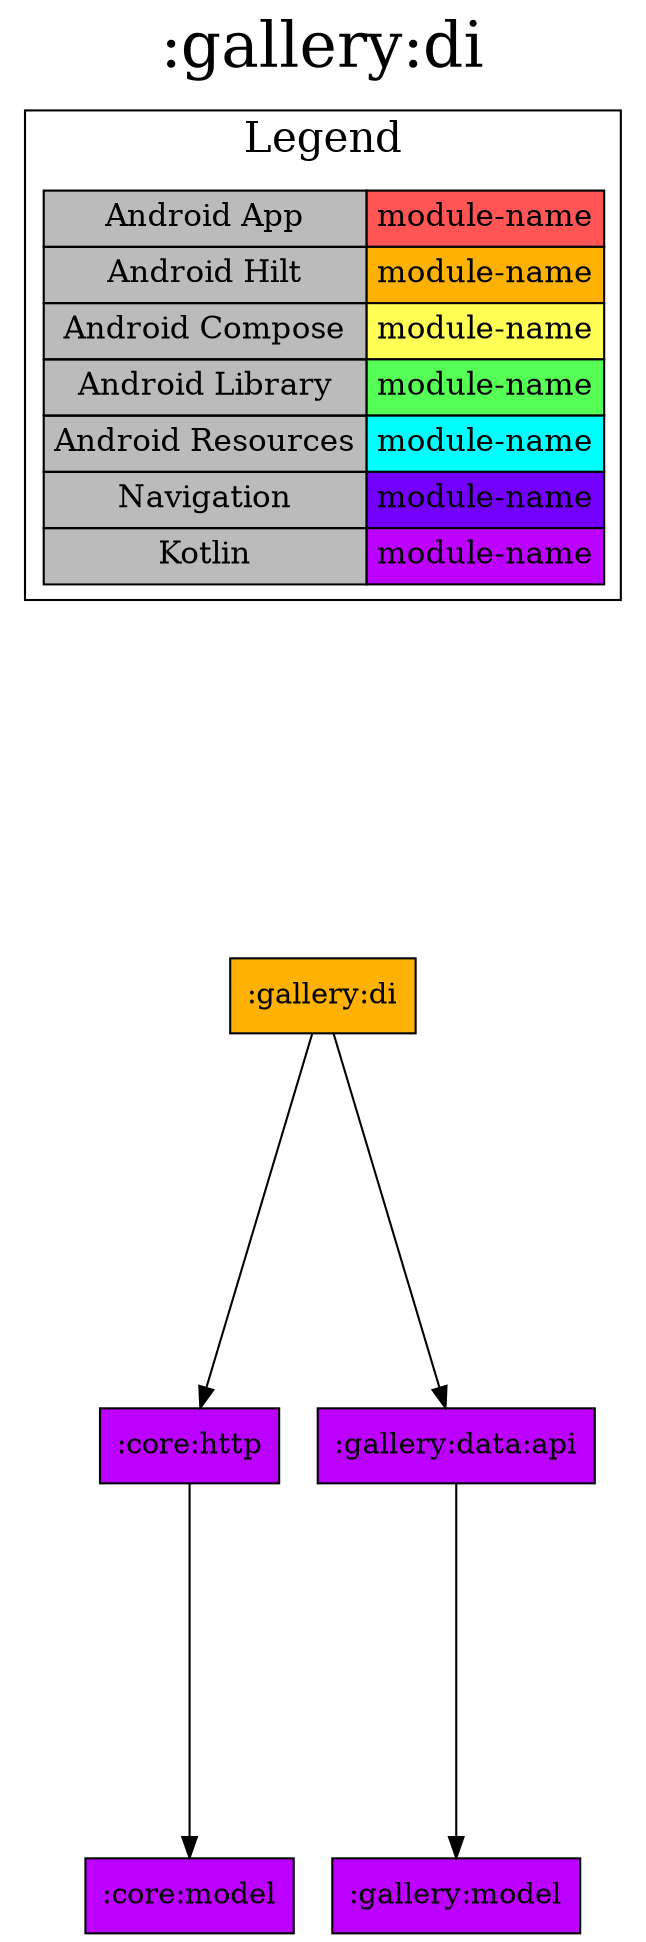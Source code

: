 digraph {
edge ["dir"="forward"]
graph ["dpi"="100","label"=":gallery:di","labelloc"="t","fontsize"="30","ranksep"="2.5","rankdir"="TB"]
node ["style"="filled"]
":gallery:di" ["shape"="box","fillcolor"="#FCB103"]
":core:http" ["fillcolor"="#BB00FF","shape"="box"]
":core:model" ["fillcolor"="#BB00FF","shape"="box"]
":gallery:data:api" ["fillcolor"="#BB00FF","shape"="box"]
":gallery:model" ["fillcolor"="#BB00FF","shape"="box"]
{
edge ["dir"="none"]
graph ["rank"="same"]
":gallery:di"
}
":gallery:di" -> ":core:http"
":gallery:di" -> ":gallery:data:api"
":core:http" -> ":core:model"
":gallery:data:api" -> ":gallery:model"
subgraph "cluster_legend" {
edge ["dir"="none"]
graph ["label"="Legend","fontsize"="20"]
"Legend" ["style"="filled","fillcolor"="#bbbbbb","shape"="none","margin"="0","fontsize"="15","label"=<
<TABLE BORDER="0" CELLBORDER="1" CELLSPACING="0" CELLPADDING="4">
<TR><TD>Android App</TD><TD BGCOLOR="#FF5555">module-name</TD></TR>
<TR><TD>Android Hilt</TD><TD BGCOLOR="#FCB103">module-name</TD></TR>
<TR><TD>Android Compose</TD><TD BGCOLOR="#FFFF55">module-name</TD></TR>
<TR><TD>Android Library</TD><TD BGCOLOR="#55FF55">module-name</TD></TR>
<TR><TD>Android Resources</TD><TD BGCOLOR="#00FFFF">module-name</TD></TR>
<TR><TD>Navigation</TD><TD BGCOLOR="#7300FF">module-name</TD></TR>
<TR><TD>Kotlin</TD><TD BGCOLOR="#BB00FF">module-name</TD></TR>
</TABLE>
>]
} -> ":gallery:di" ["style"="invis"]
}